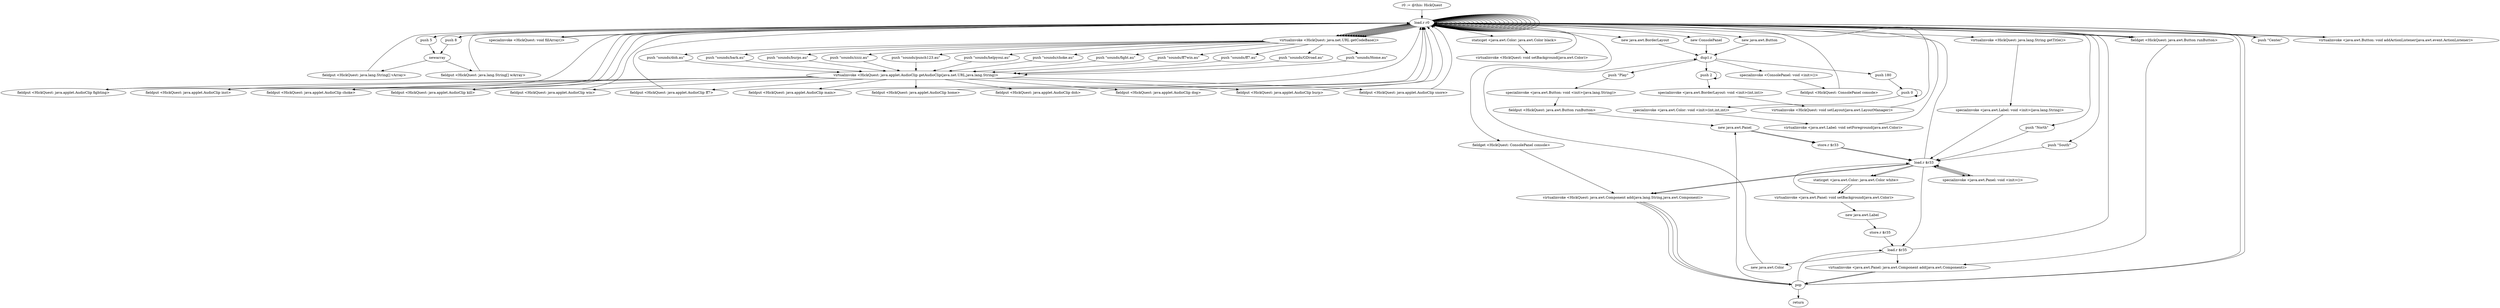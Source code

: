 digraph "" {
    "r0 := @this: HickQuest"
    "load.r r0"
    "r0 := @this: HickQuest"->"load.r r0";
    "push 5"
    "load.r r0"->"push 5";
    "newarray"
    "push 5"->"newarray";
    "fieldput <HickQuest: java.lang.String[] vArray>"
    "newarray"->"fieldput <HickQuest: java.lang.String[] vArray>";
    "fieldput <HickQuest: java.lang.String[] vArray>"->"load.r r0";
    "push 8"
    "load.r r0"->"push 8";
    "push 8"->"newarray";
    "fieldput <HickQuest: java.lang.String[] wArray>"
    "newarray"->"fieldput <HickQuest: java.lang.String[] wArray>";
    "fieldput <HickQuest: java.lang.String[] wArray>"->"load.r r0";
    "specialinvoke <HickQuest: void fillArray()>"
    "load.r r0"->"specialinvoke <HickQuest: void fillArray()>";
    "specialinvoke <HickQuest: void fillArray()>"->"load.r r0";
    "load.r r0"->"load.r r0";
    "load.r r0"->"load.r r0";
    "virtualinvoke <HickQuest: java.net.URL getCodeBase()>"
    "load.r r0"->"virtualinvoke <HickQuest: java.net.URL getCodeBase()>";
    "push \"sounds/punch123.au\""
    "virtualinvoke <HickQuest: java.net.URL getCodeBase()>"->"push \"sounds/punch123.au\"";
    "virtualinvoke <HickQuest: java.applet.AudioClip getAudioClip(java.net.URL,java.lang.String)>"
    "push \"sounds/punch123.au\""->"virtualinvoke <HickQuest: java.applet.AudioClip getAudioClip(java.net.URL,java.lang.String)>";
    "fieldput <HickQuest: java.applet.AudioClip fighting>"
    "virtualinvoke <HickQuest: java.applet.AudioClip getAudioClip(java.net.URL,java.lang.String)>"->"fieldput <HickQuest: java.applet.AudioClip fighting>";
    "fieldput <HickQuest: java.applet.AudioClip fighting>"->"load.r r0";
    "load.r r0"->"load.r r0";
    "load.r r0"->"load.r r0";
    "load.r r0"->"virtualinvoke <HickQuest: java.net.URL getCodeBase()>";
    "push \"sounds/helpyoui.au\""
    "virtualinvoke <HickQuest: java.net.URL getCodeBase()>"->"push \"sounds/helpyoui.au\"";
    "push \"sounds/helpyoui.au\""->"virtualinvoke <HickQuest: java.applet.AudioClip getAudioClip(java.net.URL,java.lang.String)>";
    "fieldput <HickQuest: java.applet.AudioClip inst>"
    "virtualinvoke <HickQuest: java.applet.AudioClip getAudioClip(java.net.URL,java.lang.String)>"->"fieldput <HickQuest: java.applet.AudioClip inst>";
    "fieldput <HickQuest: java.applet.AudioClip inst>"->"load.r r0";
    "load.r r0"->"load.r r0";
    "load.r r0"->"load.r r0";
    "load.r r0"->"virtualinvoke <HickQuest: java.net.URL getCodeBase()>";
    "push \"sounds/choke.au\""
    "virtualinvoke <HickQuest: java.net.URL getCodeBase()>"->"push \"sounds/choke.au\"";
    "push \"sounds/choke.au\""->"virtualinvoke <HickQuest: java.applet.AudioClip getAudioClip(java.net.URL,java.lang.String)>";
    "fieldput <HickQuest: java.applet.AudioClip choke>"
    "virtualinvoke <HickQuest: java.applet.AudioClip getAudioClip(java.net.URL,java.lang.String)>"->"fieldput <HickQuest: java.applet.AudioClip choke>";
    "fieldput <HickQuest: java.applet.AudioClip choke>"->"load.r r0";
    "load.r r0"->"load.r r0";
    "load.r r0"->"load.r r0";
    "load.r r0"->"virtualinvoke <HickQuest: java.net.URL getCodeBase()>";
    "push \"sounds/fight.au\""
    "virtualinvoke <HickQuest: java.net.URL getCodeBase()>"->"push \"sounds/fight.au\"";
    "push \"sounds/fight.au\""->"virtualinvoke <HickQuest: java.applet.AudioClip getAudioClip(java.net.URL,java.lang.String)>";
    "fieldput <HickQuest: java.applet.AudioClip kill>"
    "virtualinvoke <HickQuest: java.applet.AudioClip getAudioClip(java.net.URL,java.lang.String)>"->"fieldput <HickQuest: java.applet.AudioClip kill>";
    "fieldput <HickQuest: java.applet.AudioClip kill>"->"load.r r0";
    "load.r r0"->"load.r r0";
    "load.r r0"->"load.r r0";
    "load.r r0"->"virtualinvoke <HickQuest: java.net.URL getCodeBase()>";
    "push \"sounds/ff7win.au\""
    "virtualinvoke <HickQuest: java.net.URL getCodeBase()>"->"push \"sounds/ff7win.au\"";
    "push \"sounds/ff7win.au\""->"virtualinvoke <HickQuest: java.applet.AudioClip getAudioClip(java.net.URL,java.lang.String)>";
    "fieldput <HickQuest: java.applet.AudioClip win>"
    "virtualinvoke <HickQuest: java.applet.AudioClip getAudioClip(java.net.URL,java.lang.String)>"->"fieldput <HickQuest: java.applet.AudioClip win>";
    "fieldput <HickQuest: java.applet.AudioClip win>"->"load.r r0";
    "load.r r0"->"load.r r0";
    "load.r r0"->"load.r r0";
    "load.r r0"->"virtualinvoke <HickQuest: java.net.URL getCodeBase()>";
    "push \"sounds/ff7.au\""
    "virtualinvoke <HickQuest: java.net.URL getCodeBase()>"->"push \"sounds/ff7.au\"";
    "push \"sounds/ff7.au\""->"virtualinvoke <HickQuest: java.applet.AudioClip getAudioClip(java.net.URL,java.lang.String)>";
    "fieldput <HickQuest: java.applet.AudioClip ff7>"
    "virtualinvoke <HickQuest: java.applet.AudioClip getAudioClip(java.net.URL,java.lang.String)>"->"fieldput <HickQuest: java.applet.AudioClip ff7>";
    "fieldput <HickQuest: java.applet.AudioClip ff7>"->"load.r r0";
    "load.r r0"->"load.r r0";
    "load.r r0"->"load.r r0";
    "load.r r0"->"virtualinvoke <HickQuest: java.net.URL getCodeBase()>";
    "push \"sounds/GDroad.au\""
    "virtualinvoke <HickQuest: java.net.URL getCodeBase()>"->"push \"sounds/GDroad.au\"";
    "push \"sounds/GDroad.au\""->"virtualinvoke <HickQuest: java.applet.AudioClip getAudioClip(java.net.URL,java.lang.String)>";
    "fieldput <HickQuest: java.applet.AudioClip main>"
    "virtualinvoke <HickQuest: java.applet.AudioClip getAudioClip(java.net.URL,java.lang.String)>"->"fieldput <HickQuest: java.applet.AudioClip main>";
    "fieldput <HickQuest: java.applet.AudioClip main>"->"load.r r0";
    "load.r r0"->"load.r r0";
    "load.r r0"->"load.r r0";
    "load.r r0"->"virtualinvoke <HickQuest: java.net.URL getCodeBase()>";
    "push \"sounds/Home.au\""
    "virtualinvoke <HickQuest: java.net.URL getCodeBase()>"->"push \"sounds/Home.au\"";
    "push \"sounds/Home.au\""->"virtualinvoke <HickQuest: java.applet.AudioClip getAudioClip(java.net.URL,java.lang.String)>";
    "fieldput <HickQuest: java.applet.AudioClip home>"
    "virtualinvoke <HickQuest: java.applet.AudioClip getAudioClip(java.net.URL,java.lang.String)>"->"fieldput <HickQuest: java.applet.AudioClip home>";
    "fieldput <HickQuest: java.applet.AudioClip home>"->"load.r r0";
    "load.r r0"->"load.r r0";
    "load.r r0"->"load.r r0";
    "load.r r0"->"virtualinvoke <HickQuest: java.net.URL getCodeBase()>";
    "push \"sounds/doh.au\""
    "virtualinvoke <HickQuest: java.net.URL getCodeBase()>"->"push \"sounds/doh.au\"";
    "push \"sounds/doh.au\""->"virtualinvoke <HickQuest: java.applet.AudioClip getAudioClip(java.net.URL,java.lang.String)>";
    "fieldput <HickQuest: java.applet.AudioClip doh>"
    "virtualinvoke <HickQuest: java.applet.AudioClip getAudioClip(java.net.URL,java.lang.String)>"->"fieldput <HickQuest: java.applet.AudioClip doh>";
    "fieldput <HickQuest: java.applet.AudioClip doh>"->"load.r r0";
    "load.r r0"->"load.r r0";
    "load.r r0"->"load.r r0";
    "load.r r0"->"virtualinvoke <HickQuest: java.net.URL getCodeBase()>";
    "push \"sounds/bark.au\""
    "virtualinvoke <HickQuest: java.net.URL getCodeBase()>"->"push \"sounds/bark.au\"";
    "push \"sounds/bark.au\""->"virtualinvoke <HickQuest: java.applet.AudioClip getAudioClip(java.net.URL,java.lang.String)>";
    "fieldput <HickQuest: java.applet.AudioClip dog>"
    "virtualinvoke <HickQuest: java.applet.AudioClip getAudioClip(java.net.URL,java.lang.String)>"->"fieldput <HickQuest: java.applet.AudioClip dog>";
    "fieldput <HickQuest: java.applet.AudioClip dog>"->"load.r r0";
    "load.r r0"->"load.r r0";
    "load.r r0"->"load.r r0";
    "load.r r0"->"virtualinvoke <HickQuest: java.net.URL getCodeBase()>";
    "push \"sounds/burps.au\""
    "virtualinvoke <HickQuest: java.net.URL getCodeBase()>"->"push \"sounds/burps.au\"";
    "push \"sounds/burps.au\""->"virtualinvoke <HickQuest: java.applet.AudioClip getAudioClip(java.net.URL,java.lang.String)>";
    "fieldput <HickQuest: java.applet.AudioClip burp>"
    "virtualinvoke <HickQuest: java.applet.AudioClip getAudioClip(java.net.URL,java.lang.String)>"->"fieldput <HickQuest: java.applet.AudioClip burp>";
    "fieldput <HickQuest: java.applet.AudioClip burp>"->"load.r r0";
    "load.r r0"->"load.r r0";
    "load.r r0"->"load.r r0";
    "load.r r0"->"virtualinvoke <HickQuest: java.net.URL getCodeBase()>";
    "push \"sounds/zzzz.au\""
    "virtualinvoke <HickQuest: java.net.URL getCodeBase()>"->"push \"sounds/zzzz.au\"";
    "push \"sounds/zzzz.au\""->"virtualinvoke <HickQuest: java.applet.AudioClip getAudioClip(java.net.URL,java.lang.String)>";
    "fieldput <HickQuest: java.applet.AudioClip snore>"
    "virtualinvoke <HickQuest: java.applet.AudioClip getAudioClip(java.net.URL,java.lang.String)>"->"fieldput <HickQuest: java.applet.AudioClip snore>";
    "fieldput <HickQuest: java.applet.AudioClip snore>"->"load.r r0";
    "staticget <java.awt.Color: java.awt.Color black>"
    "load.r r0"->"staticget <java.awt.Color: java.awt.Color black>";
    "virtualinvoke <HickQuest: void setBackground(java.awt.Color)>"
    "staticget <java.awt.Color: java.awt.Color black>"->"virtualinvoke <HickQuest: void setBackground(java.awt.Color)>";
    "virtualinvoke <HickQuest: void setBackground(java.awt.Color)>"->"load.r r0";
    "new java.awt.BorderLayout"
    "load.r r0"->"new java.awt.BorderLayout";
    "dup1.r"
    "new java.awt.BorderLayout"->"dup1.r";
    "push 2"
    "dup1.r"->"push 2";
    "push 2"->"push 2";
    "specialinvoke <java.awt.BorderLayout: void <init>(int,int)>"
    "push 2"->"specialinvoke <java.awt.BorderLayout: void <init>(int,int)>";
    "virtualinvoke <HickQuest: void setLayout(java.awt.LayoutManager)>"
    "specialinvoke <java.awt.BorderLayout: void <init>(int,int)>"->"virtualinvoke <HickQuest: void setLayout(java.awt.LayoutManager)>";
    "virtualinvoke <HickQuest: void setLayout(java.awt.LayoutManager)>"->"load.r r0";
    "new ConsolePanel"
    "load.r r0"->"new ConsolePanel";
    "new ConsolePanel"->"dup1.r";
    "specialinvoke <ConsolePanel: void <init>()>"
    "dup1.r"->"specialinvoke <ConsolePanel: void <init>()>";
    "fieldput <HickQuest: ConsolePanel console>"
    "specialinvoke <ConsolePanel: void <init>()>"->"fieldput <HickQuest: ConsolePanel console>";
    "fieldput <HickQuest: ConsolePanel console>"->"load.r r0";
    "push \"Center\""
    "load.r r0"->"push \"Center\"";
    "push \"Center\""->"load.r r0";
    "fieldget <HickQuest: ConsolePanel console>"
    "load.r r0"->"fieldget <HickQuest: ConsolePanel console>";
    "virtualinvoke <HickQuest: java.awt.Component add(java.lang.String,java.awt.Component)>"
    "fieldget <HickQuest: ConsolePanel console>"->"virtualinvoke <HickQuest: java.awt.Component add(java.lang.String,java.awt.Component)>";
    "pop"
    "virtualinvoke <HickQuest: java.awt.Component add(java.lang.String,java.awt.Component)>"->"pop";
    "new java.awt.Panel"
    "pop"->"new java.awt.Panel";
    "store.r $r33"
    "new java.awt.Panel"->"store.r $r33";
    "load.r $r33"
    "store.r $r33"->"load.r $r33";
    "specialinvoke <java.awt.Panel: void <init>()>"
    "load.r $r33"->"specialinvoke <java.awt.Panel: void <init>()>";
    "specialinvoke <java.awt.Panel: void <init>()>"->"load.r $r33";
    "staticget <java.awt.Color: java.awt.Color white>"
    "load.r $r33"->"staticget <java.awt.Color: java.awt.Color white>";
    "virtualinvoke <java.awt.Panel: void setBackground(java.awt.Color)>"
    "staticget <java.awt.Color: java.awt.Color white>"->"virtualinvoke <java.awt.Panel: void setBackground(java.awt.Color)>";
    "new java.awt.Label"
    "virtualinvoke <java.awt.Panel: void setBackground(java.awt.Color)>"->"new java.awt.Label";
    "store.r $r35"
    "new java.awt.Label"->"store.r $r35";
    "load.r $r35"
    "store.r $r35"->"load.r $r35";
    "load.r $r35"->"load.r r0";
    "virtualinvoke <HickQuest: java.lang.String getTitle()>"
    "load.r r0"->"virtualinvoke <HickQuest: java.lang.String getTitle()>";
    "specialinvoke <java.awt.Label: void <init>(java.lang.String)>"
    "virtualinvoke <HickQuest: java.lang.String getTitle()>"->"specialinvoke <java.awt.Label: void <init>(java.lang.String)>";
    "specialinvoke <java.awt.Label: void <init>(java.lang.String)>"->"load.r $r33";
    "load.r $r33"->"load.r $r35";
    "virtualinvoke <java.awt.Panel: java.awt.Component add(java.awt.Component)>"
    "load.r $r35"->"virtualinvoke <java.awt.Panel: java.awt.Component add(java.awt.Component)>";
    "virtualinvoke <java.awt.Panel: java.awt.Component add(java.awt.Component)>"->"pop";
    "pop"->"load.r $r35";
    "new java.awt.Color"
    "load.r $r35"->"new java.awt.Color";
    "new java.awt.Color"->"dup1.r";
    "push 180"
    "dup1.r"->"push 180";
    "push 0"
    "push 180"->"push 0";
    "push 0"->"push 0";
    "specialinvoke <java.awt.Color: void <init>(int,int,int)>"
    "push 0"->"specialinvoke <java.awt.Color: void <init>(int,int,int)>";
    "virtualinvoke <java.awt.Label: void setForeground(java.awt.Color)>"
    "specialinvoke <java.awt.Color: void <init>(int,int,int)>"->"virtualinvoke <java.awt.Label: void setForeground(java.awt.Color)>";
    "virtualinvoke <java.awt.Label: void setForeground(java.awt.Color)>"->"load.r r0";
    "push \"North\""
    "load.r r0"->"push \"North\"";
    "push \"North\""->"load.r $r33";
    "load.r $r33"->"virtualinvoke <HickQuest: java.awt.Component add(java.lang.String,java.awt.Component)>";
    "virtualinvoke <HickQuest: java.awt.Component add(java.lang.String,java.awt.Component)>"->"pop";
    "pop"->"load.r r0";
    "new java.awt.Button"
    "load.r r0"->"new java.awt.Button";
    "new java.awt.Button"->"dup1.r";
    "push \"Play\""
    "dup1.r"->"push \"Play\"";
    "specialinvoke <java.awt.Button: void <init>(java.lang.String)>"
    "push \"Play\""->"specialinvoke <java.awt.Button: void <init>(java.lang.String)>";
    "fieldput <HickQuest: java.awt.Button runButton>"
    "specialinvoke <java.awt.Button: void <init>(java.lang.String)>"->"fieldput <HickQuest: java.awt.Button runButton>";
    "fieldput <HickQuest: java.awt.Button runButton>"->"new java.awt.Panel";
    "new java.awt.Panel"->"store.r $r33";
    "store.r $r33"->"load.r $r33";
    "load.r $r33"->"specialinvoke <java.awt.Panel: void <init>()>";
    "specialinvoke <java.awt.Panel: void <init>()>"->"load.r $r33";
    "load.r $r33"->"staticget <java.awt.Color: java.awt.Color white>";
    "staticget <java.awt.Color: java.awt.Color white>"->"virtualinvoke <java.awt.Panel: void setBackground(java.awt.Color)>";
    "virtualinvoke <java.awt.Panel: void setBackground(java.awt.Color)>"->"load.r $r33";
    "load.r $r33"->"load.r r0";
    "fieldget <HickQuest: java.awt.Button runButton>"
    "load.r r0"->"fieldget <HickQuest: java.awt.Button runButton>";
    "fieldget <HickQuest: java.awt.Button runButton>"->"virtualinvoke <java.awt.Panel: java.awt.Component add(java.awt.Component)>";
    "virtualinvoke <java.awt.Panel: java.awt.Component add(java.awt.Component)>"->"pop";
    "pop"->"load.r r0";
    "load.r r0"->"fieldget <HickQuest: java.awt.Button runButton>";
    "fieldget <HickQuest: java.awt.Button runButton>"->"load.r r0";
    "virtualinvoke <java.awt.Button: void addActionListener(java.awt.event.ActionListener)>"
    "load.r r0"->"virtualinvoke <java.awt.Button: void addActionListener(java.awt.event.ActionListener)>";
    "virtualinvoke <java.awt.Button: void addActionListener(java.awt.event.ActionListener)>"->"load.r r0";
    "push \"South\""
    "load.r r0"->"push \"South\"";
    "push \"South\""->"load.r $r33";
    "load.r $r33"->"virtualinvoke <HickQuest: java.awt.Component add(java.lang.String,java.awt.Component)>";
    "virtualinvoke <HickQuest: java.awt.Component add(java.lang.String,java.awt.Component)>"->"pop";
    "return"
    "pop"->"return";
}
